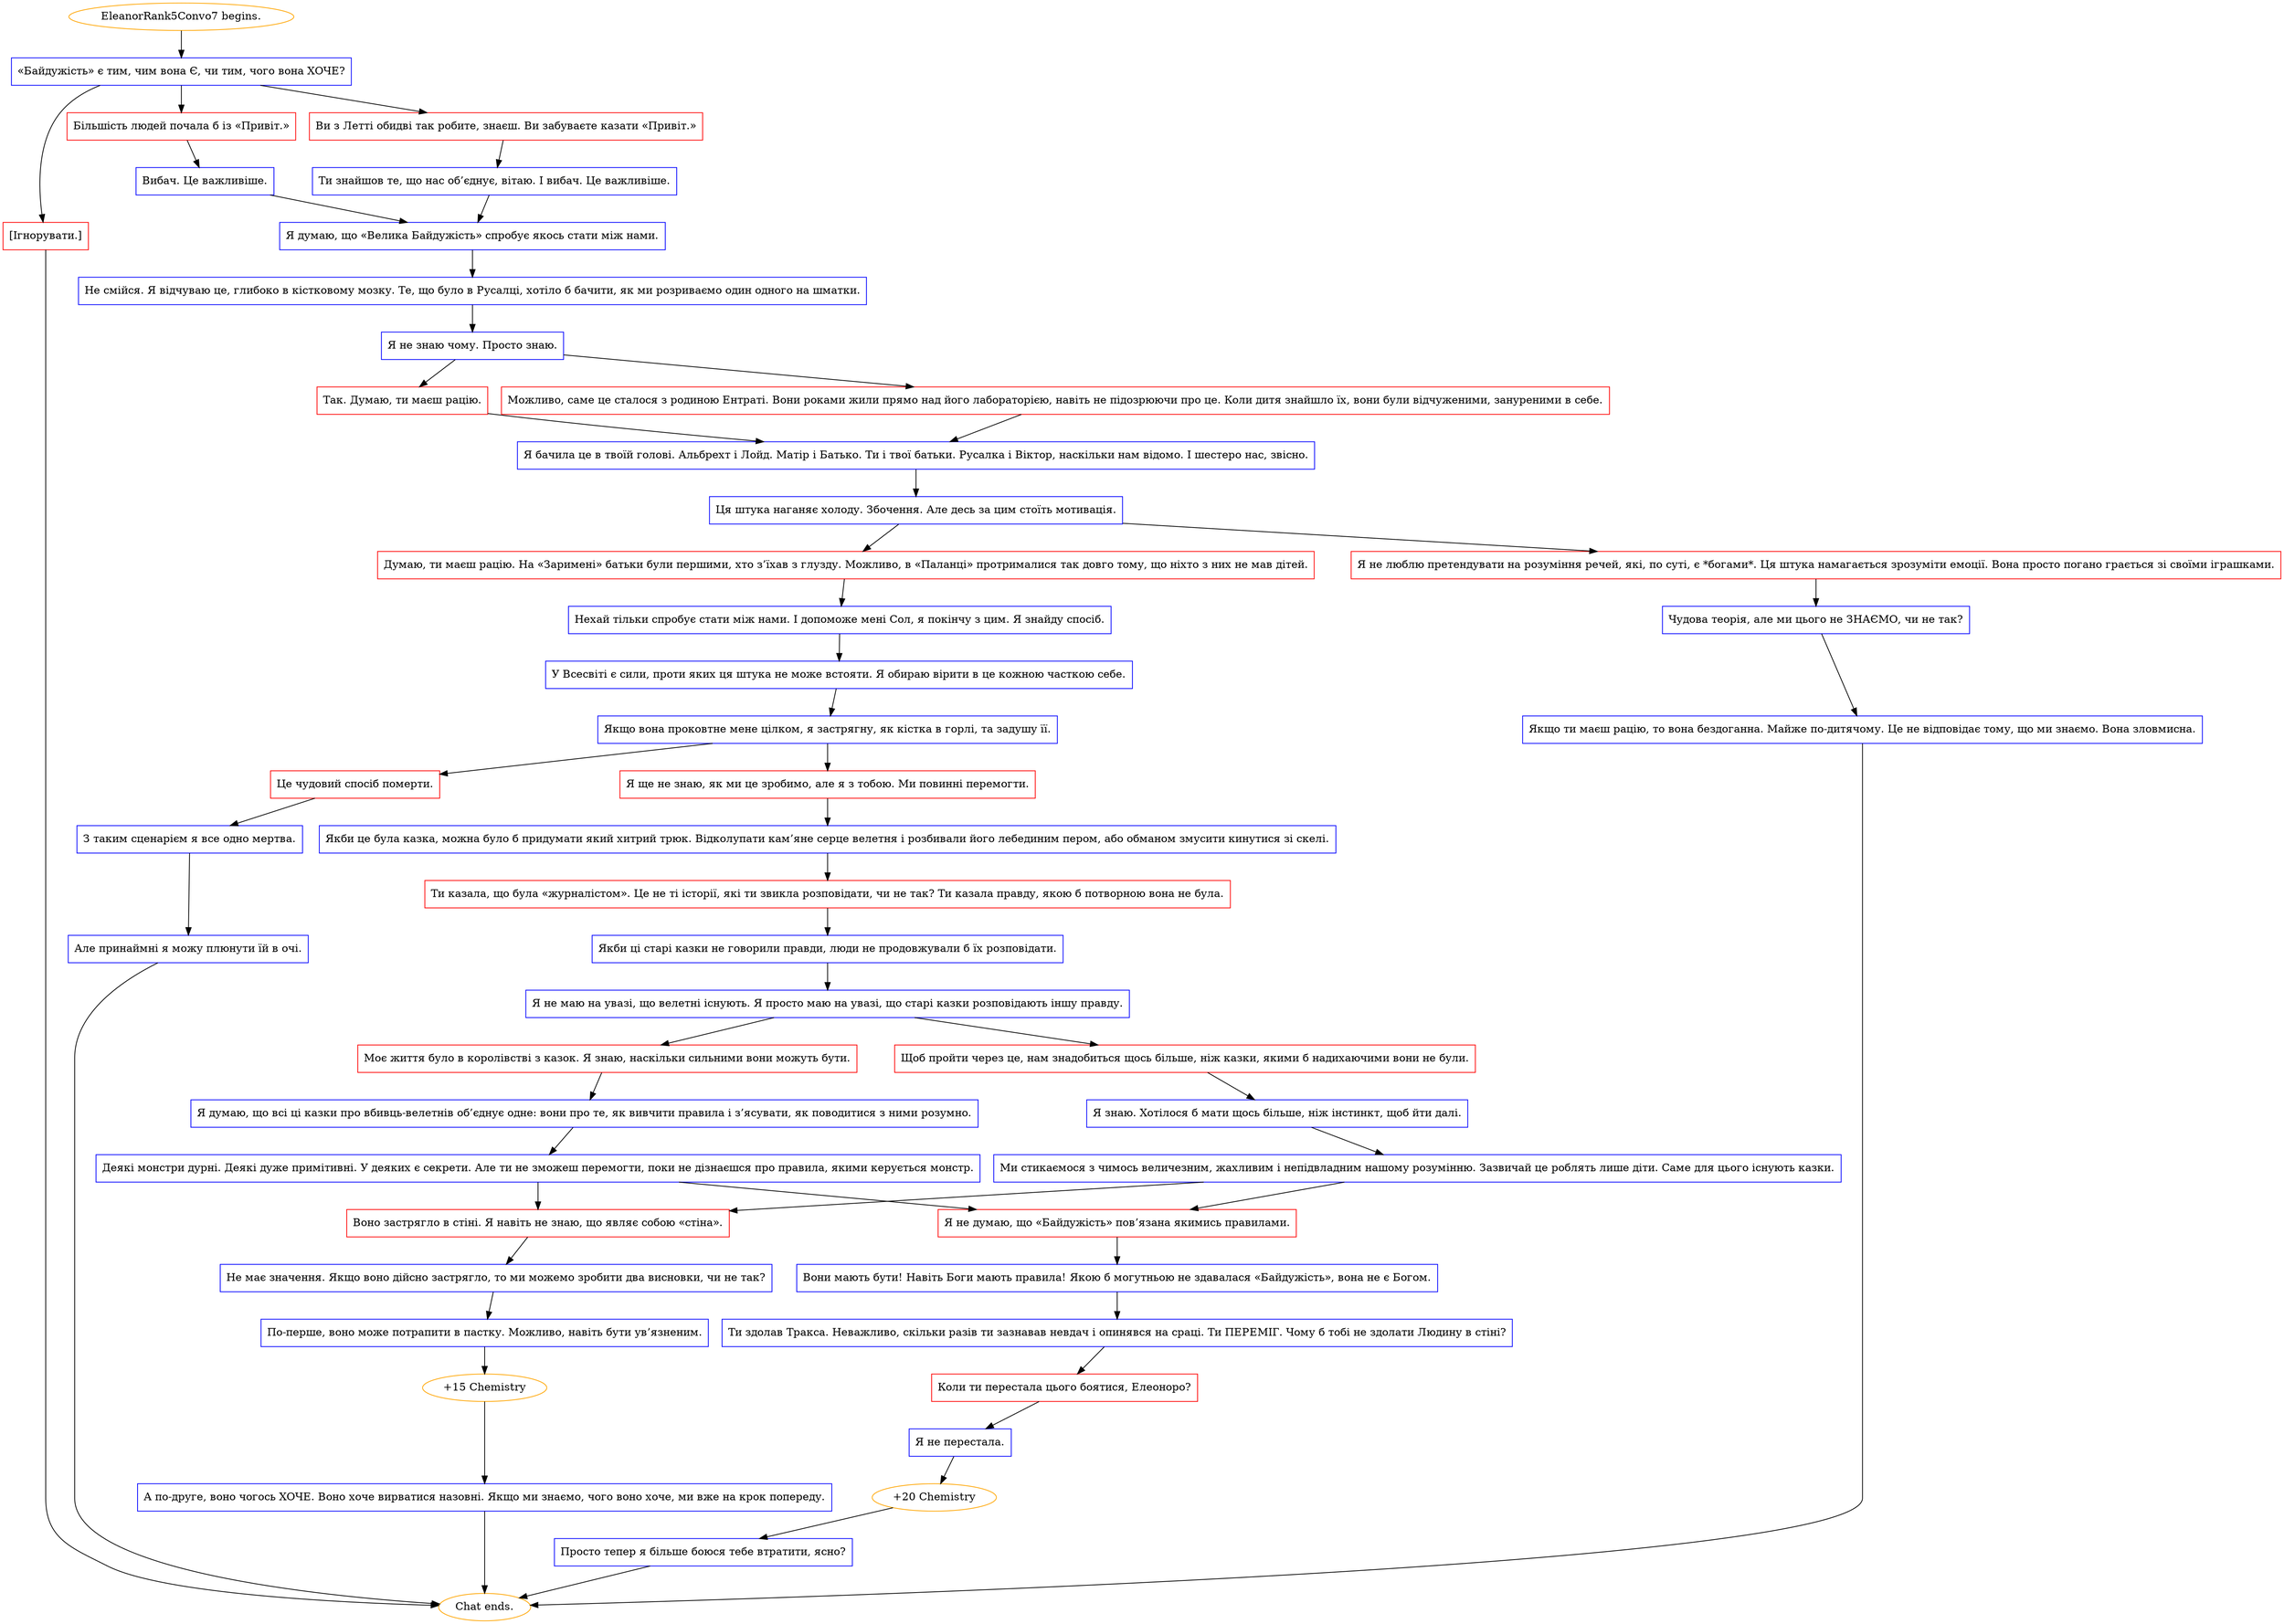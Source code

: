 digraph {
	"EleanorRank5Convo7 begins." [color=orange];
		"EleanorRank5Convo7 begins." -> j39252877;
	j39252877 [label="«Байдужість» є тим, чим вона Є, чи тим, чого вона ХОЧЕ?",shape=box,color=blue];
		j39252877 -> j3316529432;
		j39252877 -> j3402688728;
		j39252877 -> j773651948;
	j3316529432 [label="Ви з Летті обидві так робите, знаєш. Ви забуваєте казати «Привіт.»",shape=box,color=red];
		j3316529432 -> j3672352771;
	j3402688728 [label="Більшість людей почала б із «Привіт.»",shape=box,color=red];
		j3402688728 -> j1788674254;
	j773651948 [label="[Ігнорувати.]",shape=box,color=red];
		j773651948 -> "Chat ends.";
	j3672352771 [label="Ти знайшов те, що нас об’єднує, вітаю. І вибач. Це важливіше.",shape=box,color=blue];
		j3672352771 -> j2919504458;
	j1788674254 [label="Вибач. Це важливіше.",shape=box,color=blue];
		j1788674254 -> j2919504458;
	"Chat ends." [color=orange];
	j2919504458 [label="Я думаю, що «Велика Байдужість» спробує якось стати між нами.",shape=box,color=blue];
		j2919504458 -> j738864142;
	j738864142 [label="Не смійся. Я відчуваю це, глибоко в кістковому мозку. Те, що було в Русалці, хотіло б бачити, як ми розриваємо один одного на шматки.",shape=box,color=blue];
		j738864142 -> j3350261004;
	j3350261004 [label="Я не знаю чому. Просто знаю.",shape=box,color=blue];
		j3350261004 -> j2031938818;
		j3350261004 -> j4131550848;
	j2031938818 [label="Так. Думаю, ти маєш рацію.",shape=box,color=red];
		j2031938818 -> j2611925214;
	j4131550848 [label="Можливо, саме це сталося з родиною Ентраті. Вони роками жили прямо над його лабораторією, навіть не підозрюючи про це. Коли дитя знайшло їх, вони були відчуженими, зануреними в себе.",shape=box,color=red];
		j4131550848 -> j2611925214;
	j2611925214 [label="Я бачила це в твоїй голові. Альбрехт і Лойд. Матір і Батько. Ти і твої батьки. Русалка і Віктор, наскільки нам відомо. І шестеро нас, звісно.",shape=box,color=blue];
		j2611925214 -> j1904216030;
	j1904216030 [label="Ця штука наганяє холоду. Збочення. Але десь за цим стоїть мотивація.",shape=box,color=blue];
		j1904216030 -> j3086349970;
		j1904216030 -> j2065177637;
	j3086349970 [label="Думаю, ти маєш рацію. На «Заримені» батьки були першими, хто з’їхав з глузду. Можливо, в «Паланці» протрималися так довго тому, що ніхто з них не мав дітей.",shape=box,color=red];
		j3086349970 -> j443775683;
	j2065177637 [label="Я не люблю претендувати на розуміння речей, які, по суті, є *богами*. Ця штука намагається зрозуміти емоції. Вона просто погано грається зі своїми іграшками.",shape=box,color=red];
		j2065177637 -> j1780626609;
	j443775683 [label="Нехай тільки спробує стати між нами. І допоможе мені Сол, я покінчу з цим. Я знайду спосіб.",shape=box,color=blue];
		j443775683 -> j4126051157;
	j1780626609 [label="Чудова теорія, але ми цього не ЗНАЄМО, чи не так?",shape=box,color=blue];
		j1780626609 -> j811474108;
	j4126051157 [label="У Всесвіті є сили, проти яких ця штука не може встояти. Я обираю вірити в це кожною часткою себе.",shape=box,color=blue];
		j4126051157 -> j3915170720;
	j811474108 [label="Якщо ти маєш рацію, то вона бездоганна. Майже по-дитячому. Це не відповідає тому, що ми знаємо. Вона зловмисна.",shape=box,color=blue];
		j811474108 -> "Chat ends.";
	j3915170720 [label="Якщо вона проковтне мене цілком, я застрягну, як кістка в горлі, та задушу її.",shape=box,color=blue];
		j3915170720 -> j207674437;
		j3915170720 -> j3056636044;
	j207674437 [label="Це чудовий спосіб померти.",shape=box,color=red];
		j207674437 -> j1623078233;
	j3056636044 [label="Я ще не знаю, як ми це зробимо, але я з тобою. Ми повинні перемогти.",shape=box,color=red];
		j3056636044 -> j1038864010;
	j1623078233 [label="З таким сценарієм я все одно мертва.",shape=box,color=blue];
		j1623078233 -> j1032068787;
	j1038864010 [label="Якби це була казка, можна було б придумати який хитрий трюк. Відколупати кам’яне серце велетня і розбивали його лебединим пером, або обманом змусити кинутися зі скелі.",shape=box,color=blue];
		j1038864010 -> j3037314838;
	j1032068787 [label="Але принаймні я можу плюнути їй в очі.",shape=box,color=blue];
		j1032068787 -> "Chat ends.";
	j3037314838 [label="Ти казала, що була «журналістом». Це не ті історії, які ти звикла розповідати, чи не так? Ти казала правду, якою б потворною вона не була.",shape=box,color=red];
		j3037314838 -> j1989302854;
	j1989302854 [label="Якби ці старі казки не говорили правди, люди не продовжували б їх розповідати.",shape=box,color=blue];
		j1989302854 -> j1410062376;
	j1410062376 [label="Я не маю на увазі, що велетні існують. Я просто маю на увазі, що старі казки розповідають іншу правду.",shape=box,color=blue];
		j1410062376 -> j1256938008;
		j1410062376 -> j3979382899;
	j1256938008 [label="Щоб пройти через це, нам знадобиться щось більше, ніж казки, якими б надихаючими вони не були.",shape=box,color=red];
		j1256938008 -> j3406264872;
	j3979382899 [label="Моє життя було в королівстві з казок. Я знаю, наскільки сильними вони можуть бути.",shape=box,color=red];
		j3979382899 -> j3578458746;
	j3406264872 [label="Я знаю. Хотілося б мати щось більше, ніж інстинкт, щоб йти далі.",shape=box,color=blue];
		j3406264872 -> j1248561981;
	j3578458746 [label="Я думаю, що всі ці казки про вбивць-велетнів об’єднує одне: вони про те, як вивчити правила і з’ясувати, як поводитися з ними розумно.",shape=box,color=blue];
		j3578458746 -> j3778456079;
	j1248561981 [label="Ми стикаємося з чимось величезним, жахливим і непідвладним нашому розумінню. Зазвичай це роблять лише діти. Саме для цього існують казки.",shape=box,color=blue];
		j1248561981 -> j3125348852;
		j1248561981 -> j1025514595;
	j3778456079 [label="Деякі монстри дурні. Деякі дуже примітивні. У деяких є секрети. Але ти не зможеш перемогти, поки не дізнаєшся про правила, якими керується монстр.",shape=box,color=blue];
		j3778456079 -> j3125348852;
		j3778456079 -> j1025514595;
	j3125348852 [label="Воно застрягло в стіні. Я навіть не знаю, що являє собою «стіна».",shape=box,color=red];
		j3125348852 -> j925124449;
	j1025514595 [label="Я не думаю, що «Байдужість» пов’язана якимись правилами.",shape=box,color=red];
		j1025514595 -> j1495801144;
	j925124449 [label="Не має значення. Якщо воно дійсно застрягло, то ми можемо зробити два висновки, чи не так?",shape=box,color=blue];
		j925124449 -> j3727058371;
	j1495801144 [label="Вони мають бути! Навіть Боги мають правила! Якою б могутньою не здавалася «Байдужість», вона не є Богом.",shape=box,color=blue];
		j1495801144 -> j2430399076;
	j3727058371 [label="По-перше, воно може потрапити в пастку. Можливо, навіть бути ув’язненим.",shape=box,color=blue];
		j3727058371 -> j2637089461;
	j2430399076 [label="Ти здолав Тракса. Неважливо, скільки разів ти зазнавав невдач і опинявся на сраці. Ти ПЕРЕМІГ. Чому б тобі не здолати Людину в стіні?",shape=box,color=blue];
		j2430399076 -> j1620357894;
	j2637089461 [label="+15 Chemistry",color=orange];
		j2637089461 -> j2113162142;
	j1620357894 [label="Коли ти перестала цього боятися, Елеоноро?",shape=box,color=red];
		j1620357894 -> j1911472237;
	j2113162142 [label="А по-друге, воно чогось ХОЧЕ. Воно хоче вирватися назовні. Якщо ми знаємо, чого воно хоче, ми вже на крок попереду.",shape=box,color=blue];
		j2113162142 -> "Chat ends.";
	j1911472237 [label="Я не перестала.",shape=box,color=blue];
		j1911472237 -> j4094890531;
	j4094890531 [label="+20 Chemistry",color=orange];
		j4094890531 -> j3350712006;
	j3350712006 [label="Просто тепер я більше боюся тебе втратити, ясно?",shape=box,color=blue];
		j3350712006 -> "Chat ends.";
}